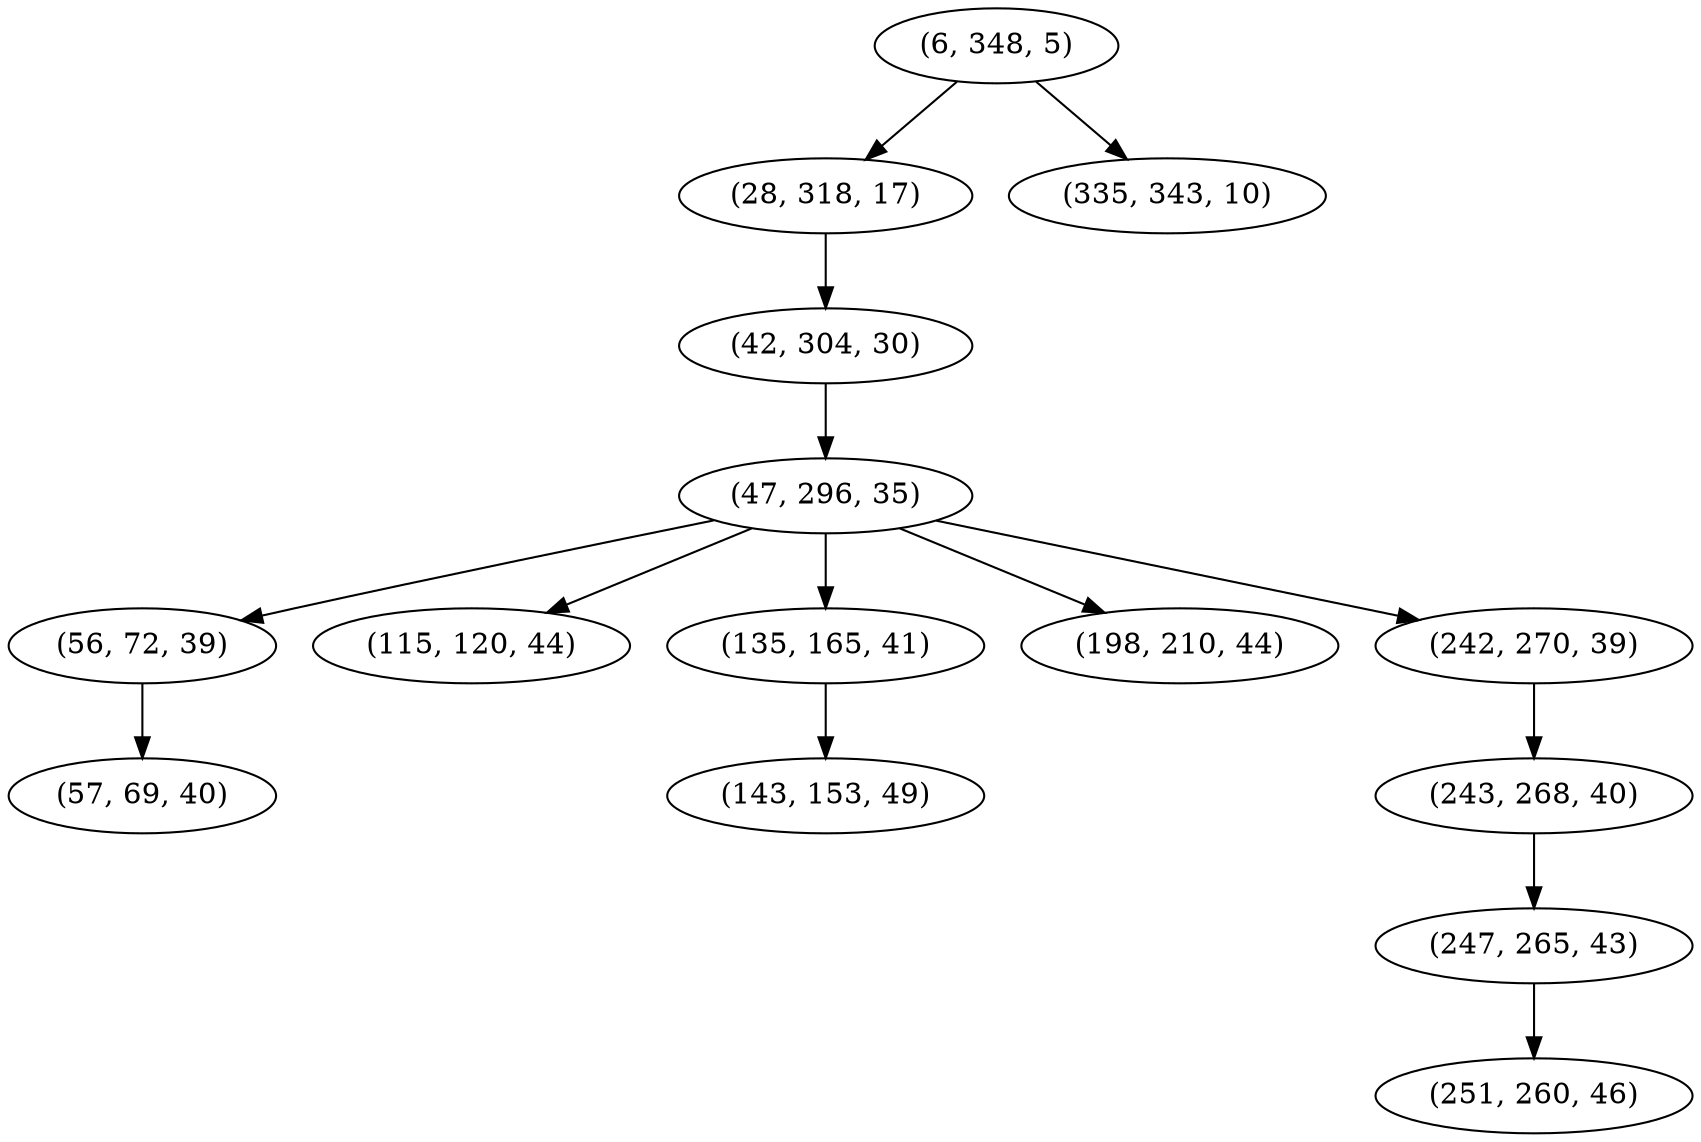 digraph tree {
    "(6, 348, 5)";
    "(28, 318, 17)";
    "(42, 304, 30)";
    "(47, 296, 35)";
    "(56, 72, 39)";
    "(57, 69, 40)";
    "(115, 120, 44)";
    "(135, 165, 41)";
    "(143, 153, 49)";
    "(198, 210, 44)";
    "(242, 270, 39)";
    "(243, 268, 40)";
    "(247, 265, 43)";
    "(251, 260, 46)";
    "(335, 343, 10)";
    "(6, 348, 5)" -> "(28, 318, 17)";
    "(6, 348, 5)" -> "(335, 343, 10)";
    "(28, 318, 17)" -> "(42, 304, 30)";
    "(42, 304, 30)" -> "(47, 296, 35)";
    "(47, 296, 35)" -> "(56, 72, 39)";
    "(47, 296, 35)" -> "(115, 120, 44)";
    "(47, 296, 35)" -> "(135, 165, 41)";
    "(47, 296, 35)" -> "(198, 210, 44)";
    "(47, 296, 35)" -> "(242, 270, 39)";
    "(56, 72, 39)" -> "(57, 69, 40)";
    "(135, 165, 41)" -> "(143, 153, 49)";
    "(242, 270, 39)" -> "(243, 268, 40)";
    "(243, 268, 40)" -> "(247, 265, 43)";
    "(247, 265, 43)" -> "(251, 260, 46)";
}
